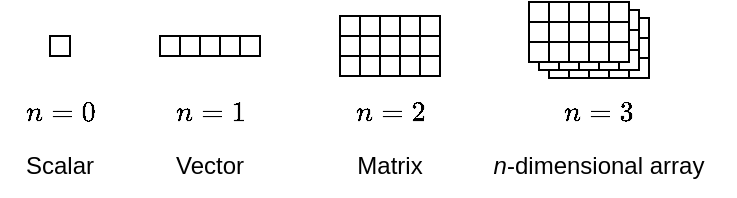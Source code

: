 <mxfile version="24.6.2" type="device">
  <diagram name="Pagina-1" id="NiRCgl6aHLVnSuP_36Sa">
    <mxGraphModel dx="882" dy="318" grid="1" gridSize="10" guides="1" tooltips="1" connect="1" arrows="1" fold="1" page="1" pageScale="1" pageWidth="1500" pageHeight="500" math="1" shadow="0">
      <root>
        <mxCell id="0" />
        <mxCell id="1" parent="0" />
        <mxCell id="Ki2pcYBNpiPrhxwIYY97-58" value="" style="whiteSpace=wrap;html=1;aspect=fixed;" vertex="1" parent="1">
          <mxGeometry x="619.5" y="131" width="10" height="10" as="geometry" />
        </mxCell>
        <mxCell id="Ki2pcYBNpiPrhxwIYY97-59" value="" style="whiteSpace=wrap;html=1;aspect=fixed;" vertex="1" parent="1">
          <mxGeometry x="629.5" y="131" width="10" height="10" as="geometry" />
        </mxCell>
        <mxCell id="Ki2pcYBNpiPrhxwIYY97-60" value="" style="whiteSpace=wrap;html=1;aspect=fixed;" vertex="1" parent="1">
          <mxGeometry x="639.5" y="131" width="10" height="10" as="geometry" />
        </mxCell>
        <mxCell id="Ki2pcYBNpiPrhxwIYY97-61" value="" style="whiteSpace=wrap;html=1;aspect=fixed;" vertex="1" parent="1">
          <mxGeometry x="649.5" y="131" width="10" height="10" as="geometry" />
        </mxCell>
        <mxCell id="Ki2pcYBNpiPrhxwIYY97-62" value="" style="whiteSpace=wrap;html=1;aspect=fixed;" vertex="1" parent="1">
          <mxGeometry x="659.5" y="131" width="10" height="10" as="geometry" />
        </mxCell>
        <mxCell id="Ki2pcYBNpiPrhxwIYY97-63" value="" style="whiteSpace=wrap;html=1;aspect=fixed;" vertex="1" parent="1">
          <mxGeometry x="619.5" y="141" width="10" height="10" as="geometry" />
        </mxCell>
        <mxCell id="Ki2pcYBNpiPrhxwIYY97-64" value="" style="whiteSpace=wrap;html=1;aspect=fixed;" vertex="1" parent="1">
          <mxGeometry x="629.5" y="141" width="10" height="10" as="geometry" />
        </mxCell>
        <mxCell id="Ki2pcYBNpiPrhxwIYY97-65" value="" style="whiteSpace=wrap;html=1;aspect=fixed;" vertex="1" parent="1">
          <mxGeometry x="639.5" y="141" width="10" height="10" as="geometry" />
        </mxCell>
        <mxCell id="Ki2pcYBNpiPrhxwIYY97-66" value="" style="whiteSpace=wrap;html=1;aspect=fixed;" vertex="1" parent="1">
          <mxGeometry x="649.5" y="141" width="10" height="10" as="geometry" />
        </mxCell>
        <mxCell id="Ki2pcYBNpiPrhxwIYY97-67" value="" style="whiteSpace=wrap;html=1;aspect=fixed;" vertex="1" parent="1">
          <mxGeometry x="659.5" y="141" width="10" height="10" as="geometry" />
        </mxCell>
        <mxCell id="Ki2pcYBNpiPrhxwIYY97-68" value="" style="whiteSpace=wrap;html=1;aspect=fixed;" vertex="1" parent="1">
          <mxGeometry x="619.5" y="151" width="10" height="10" as="geometry" />
        </mxCell>
        <mxCell id="Ki2pcYBNpiPrhxwIYY97-69" value="" style="whiteSpace=wrap;html=1;aspect=fixed;" vertex="1" parent="1">
          <mxGeometry x="629.5" y="151" width="10" height="10" as="geometry" />
        </mxCell>
        <mxCell id="Ki2pcYBNpiPrhxwIYY97-70" value="" style="whiteSpace=wrap;html=1;aspect=fixed;" vertex="1" parent="1">
          <mxGeometry x="639.5" y="151" width="10" height="10" as="geometry" />
        </mxCell>
        <mxCell id="Ki2pcYBNpiPrhxwIYY97-71" value="" style="whiteSpace=wrap;html=1;aspect=fixed;" vertex="1" parent="1">
          <mxGeometry x="649.5" y="151" width="10" height="10" as="geometry" />
        </mxCell>
        <mxCell id="Ki2pcYBNpiPrhxwIYY97-72" value="" style="whiteSpace=wrap;html=1;aspect=fixed;" vertex="1" parent="1">
          <mxGeometry x="659.5" y="151" width="10" height="10" as="geometry" />
        </mxCell>
        <mxCell id="Ki2pcYBNpiPrhxwIYY97-43" value="" style="whiteSpace=wrap;html=1;aspect=fixed;" vertex="1" parent="1">
          <mxGeometry x="614.5" y="127" width="10" height="10" as="geometry" />
        </mxCell>
        <mxCell id="Ki2pcYBNpiPrhxwIYY97-44" value="" style="whiteSpace=wrap;html=1;aspect=fixed;" vertex="1" parent="1">
          <mxGeometry x="624.5" y="127" width="10" height="10" as="geometry" />
        </mxCell>
        <mxCell id="Ki2pcYBNpiPrhxwIYY97-45" value="" style="whiteSpace=wrap;html=1;aspect=fixed;" vertex="1" parent="1">
          <mxGeometry x="634.5" y="127" width="10" height="10" as="geometry" />
        </mxCell>
        <mxCell id="Ki2pcYBNpiPrhxwIYY97-46" value="" style="whiteSpace=wrap;html=1;aspect=fixed;" vertex="1" parent="1">
          <mxGeometry x="644.5" y="127" width="10" height="10" as="geometry" />
        </mxCell>
        <mxCell id="Ki2pcYBNpiPrhxwIYY97-47" value="" style="whiteSpace=wrap;html=1;aspect=fixed;" vertex="1" parent="1">
          <mxGeometry x="654.5" y="127" width="10" height="10" as="geometry" />
        </mxCell>
        <mxCell id="Ki2pcYBNpiPrhxwIYY97-48" value="" style="whiteSpace=wrap;html=1;aspect=fixed;" vertex="1" parent="1">
          <mxGeometry x="614.5" y="137" width="10" height="10" as="geometry" />
        </mxCell>
        <mxCell id="Ki2pcYBNpiPrhxwIYY97-49" value="" style="whiteSpace=wrap;html=1;aspect=fixed;" vertex="1" parent="1">
          <mxGeometry x="624.5" y="137" width="10" height="10" as="geometry" />
        </mxCell>
        <mxCell id="Ki2pcYBNpiPrhxwIYY97-50" value="" style="whiteSpace=wrap;html=1;aspect=fixed;" vertex="1" parent="1">
          <mxGeometry x="634.5" y="137" width="10" height="10" as="geometry" />
        </mxCell>
        <mxCell id="Ki2pcYBNpiPrhxwIYY97-51" value="" style="whiteSpace=wrap;html=1;aspect=fixed;" vertex="1" parent="1">
          <mxGeometry x="644.5" y="137" width="10" height="10" as="geometry" />
        </mxCell>
        <mxCell id="Ki2pcYBNpiPrhxwIYY97-52" value="" style="whiteSpace=wrap;html=1;aspect=fixed;" vertex="1" parent="1">
          <mxGeometry x="654.5" y="137" width="10" height="10" as="geometry" />
        </mxCell>
        <mxCell id="Ki2pcYBNpiPrhxwIYY97-53" value="" style="whiteSpace=wrap;html=1;aspect=fixed;" vertex="1" parent="1">
          <mxGeometry x="614.5" y="147" width="10" height="10" as="geometry" />
        </mxCell>
        <mxCell id="Ki2pcYBNpiPrhxwIYY97-54" value="" style="whiteSpace=wrap;html=1;aspect=fixed;" vertex="1" parent="1">
          <mxGeometry x="624.5" y="147" width="10" height="10" as="geometry" />
        </mxCell>
        <mxCell id="Ki2pcYBNpiPrhxwIYY97-55" value="" style="whiteSpace=wrap;html=1;aspect=fixed;" vertex="1" parent="1">
          <mxGeometry x="634.5" y="147" width="10" height="10" as="geometry" />
        </mxCell>
        <mxCell id="Ki2pcYBNpiPrhxwIYY97-56" value="" style="whiteSpace=wrap;html=1;aspect=fixed;" vertex="1" parent="1">
          <mxGeometry x="644.5" y="147" width="10" height="10" as="geometry" />
        </mxCell>
        <mxCell id="Ki2pcYBNpiPrhxwIYY97-57" value="" style="whiteSpace=wrap;html=1;aspect=fixed;" vertex="1" parent="1">
          <mxGeometry x="654.5" y="147" width="10" height="10" as="geometry" />
        </mxCell>
        <mxCell id="Ki2pcYBNpiPrhxwIYY97-2" value="" style="whiteSpace=wrap;html=1;aspect=fixed;" vertex="1" parent="1">
          <mxGeometry x="370" y="140" width="10" height="10" as="geometry" />
        </mxCell>
        <mxCell id="Ki2pcYBNpiPrhxwIYY97-5" value="&lt;div&gt;$$n=0$$&lt;/div&gt;Scalar" style="text;html=1;align=center;verticalAlign=middle;whiteSpace=wrap;rounded=0;" vertex="1" parent="1">
          <mxGeometry x="345" y="170" width="60" height="30" as="geometry" />
        </mxCell>
        <mxCell id="Ki2pcYBNpiPrhxwIYY97-6" value="" style="whiteSpace=wrap;html=1;aspect=fixed;" vertex="1" parent="1">
          <mxGeometry x="425" y="140" width="10" height="10" as="geometry" />
        </mxCell>
        <mxCell id="Ki2pcYBNpiPrhxwIYY97-7" value="" style="whiteSpace=wrap;html=1;aspect=fixed;" vertex="1" parent="1">
          <mxGeometry x="435" y="140" width="10" height="10" as="geometry" />
        </mxCell>
        <mxCell id="Ki2pcYBNpiPrhxwIYY97-8" value="" style="whiteSpace=wrap;html=1;aspect=fixed;" vertex="1" parent="1">
          <mxGeometry x="445" y="140" width="10" height="10" as="geometry" />
        </mxCell>
        <mxCell id="Ki2pcYBNpiPrhxwIYY97-9" value="" style="whiteSpace=wrap;html=1;aspect=fixed;" vertex="1" parent="1">
          <mxGeometry x="455" y="140" width="10" height="10" as="geometry" />
        </mxCell>
        <mxCell id="Ki2pcYBNpiPrhxwIYY97-10" value="" style="whiteSpace=wrap;html=1;aspect=fixed;" vertex="1" parent="1">
          <mxGeometry x="465" y="140" width="10" height="10" as="geometry" />
        </mxCell>
        <mxCell id="Ki2pcYBNpiPrhxwIYY97-11" value="&lt;div&gt;$$n=1$$&lt;/div&gt;Vector" style="text;html=1;align=center;verticalAlign=middle;whiteSpace=wrap;rounded=0;" vertex="1" parent="1">
          <mxGeometry x="420" y="170" width="60" height="30" as="geometry" />
        </mxCell>
        <mxCell id="Ki2pcYBNpiPrhxwIYY97-12" value="" style="whiteSpace=wrap;html=1;aspect=fixed;" vertex="1" parent="1">
          <mxGeometry x="515" y="130" width="10" height="10" as="geometry" />
        </mxCell>
        <mxCell id="Ki2pcYBNpiPrhxwIYY97-13" value="" style="whiteSpace=wrap;html=1;aspect=fixed;" vertex="1" parent="1">
          <mxGeometry x="525" y="130" width="10" height="10" as="geometry" />
        </mxCell>
        <mxCell id="Ki2pcYBNpiPrhxwIYY97-14" value="" style="whiteSpace=wrap;html=1;aspect=fixed;" vertex="1" parent="1">
          <mxGeometry x="535" y="130" width="10" height="10" as="geometry" />
        </mxCell>
        <mxCell id="Ki2pcYBNpiPrhxwIYY97-15" value="" style="whiteSpace=wrap;html=1;aspect=fixed;" vertex="1" parent="1">
          <mxGeometry x="545" y="130" width="10" height="10" as="geometry" />
        </mxCell>
        <mxCell id="Ki2pcYBNpiPrhxwIYY97-16" value="" style="whiteSpace=wrap;html=1;aspect=fixed;" vertex="1" parent="1">
          <mxGeometry x="555" y="130" width="10" height="10" as="geometry" />
        </mxCell>
        <mxCell id="Ki2pcYBNpiPrhxwIYY97-17" value="" style="whiteSpace=wrap;html=1;aspect=fixed;" vertex="1" parent="1">
          <mxGeometry x="515" y="140" width="10" height="10" as="geometry" />
        </mxCell>
        <mxCell id="Ki2pcYBNpiPrhxwIYY97-18" value="" style="whiteSpace=wrap;html=1;aspect=fixed;" vertex="1" parent="1">
          <mxGeometry x="525" y="140" width="10" height="10" as="geometry" />
        </mxCell>
        <mxCell id="Ki2pcYBNpiPrhxwIYY97-19" value="" style="whiteSpace=wrap;html=1;aspect=fixed;" vertex="1" parent="1">
          <mxGeometry x="535" y="140" width="10" height="10" as="geometry" />
        </mxCell>
        <mxCell id="Ki2pcYBNpiPrhxwIYY97-20" value="" style="whiteSpace=wrap;html=1;aspect=fixed;" vertex="1" parent="1">
          <mxGeometry x="545" y="140" width="10" height="10" as="geometry" />
        </mxCell>
        <mxCell id="Ki2pcYBNpiPrhxwIYY97-21" value="" style="whiteSpace=wrap;html=1;aspect=fixed;" vertex="1" parent="1">
          <mxGeometry x="555" y="140" width="10" height="10" as="geometry" />
        </mxCell>
        <mxCell id="Ki2pcYBNpiPrhxwIYY97-22" value="" style="whiteSpace=wrap;html=1;aspect=fixed;" vertex="1" parent="1">
          <mxGeometry x="515" y="150" width="10" height="10" as="geometry" />
        </mxCell>
        <mxCell id="Ki2pcYBNpiPrhxwIYY97-23" value="" style="whiteSpace=wrap;html=1;aspect=fixed;" vertex="1" parent="1">
          <mxGeometry x="525" y="150" width="10" height="10" as="geometry" />
        </mxCell>
        <mxCell id="Ki2pcYBNpiPrhxwIYY97-24" value="" style="whiteSpace=wrap;html=1;aspect=fixed;" vertex="1" parent="1">
          <mxGeometry x="535" y="150" width="10" height="10" as="geometry" />
        </mxCell>
        <mxCell id="Ki2pcYBNpiPrhxwIYY97-25" value="" style="whiteSpace=wrap;html=1;aspect=fixed;" vertex="1" parent="1">
          <mxGeometry x="545" y="150" width="10" height="10" as="geometry" />
        </mxCell>
        <mxCell id="Ki2pcYBNpiPrhxwIYY97-26" value="" style="whiteSpace=wrap;html=1;aspect=fixed;" vertex="1" parent="1">
          <mxGeometry x="555" y="150" width="10" height="10" as="geometry" />
        </mxCell>
        <mxCell id="Ki2pcYBNpiPrhxwIYY97-27" value="&lt;div&gt;$$n=2$$&lt;/div&gt;Matrix" style="text;html=1;align=center;verticalAlign=middle;whiteSpace=wrap;rounded=0;" vertex="1" parent="1">
          <mxGeometry x="510" y="170" width="60" height="30" as="geometry" />
        </mxCell>
        <mxCell id="Ki2pcYBNpiPrhxwIYY97-28" value="" style="whiteSpace=wrap;html=1;aspect=fixed;" vertex="1" parent="1">
          <mxGeometry x="609.5" y="123" width="10" height="10" as="geometry" />
        </mxCell>
        <mxCell id="Ki2pcYBNpiPrhxwIYY97-29" value="" style="whiteSpace=wrap;html=1;aspect=fixed;" vertex="1" parent="1">
          <mxGeometry x="619.5" y="123" width="10" height="10" as="geometry" />
        </mxCell>
        <mxCell id="Ki2pcYBNpiPrhxwIYY97-30" value="" style="whiteSpace=wrap;html=1;aspect=fixed;" vertex="1" parent="1">
          <mxGeometry x="629.5" y="123" width="10" height="10" as="geometry" />
        </mxCell>
        <mxCell id="Ki2pcYBNpiPrhxwIYY97-31" value="" style="whiteSpace=wrap;html=1;aspect=fixed;" vertex="1" parent="1">
          <mxGeometry x="639.5" y="123" width="10" height="10" as="geometry" />
        </mxCell>
        <mxCell id="Ki2pcYBNpiPrhxwIYY97-32" value="" style="whiteSpace=wrap;html=1;aspect=fixed;" vertex="1" parent="1">
          <mxGeometry x="649.5" y="123" width="10" height="10" as="geometry" />
        </mxCell>
        <mxCell id="Ki2pcYBNpiPrhxwIYY97-33" value="" style="whiteSpace=wrap;html=1;aspect=fixed;" vertex="1" parent="1">
          <mxGeometry x="609.5" y="133" width="10" height="10" as="geometry" />
        </mxCell>
        <mxCell id="Ki2pcYBNpiPrhxwIYY97-34" value="" style="whiteSpace=wrap;html=1;aspect=fixed;" vertex="1" parent="1">
          <mxGeometry x="619.5" y="133" width="10" height="10" as="geometry" />
        </mxCell>
        <mxCell id="Ki2pcYBNpiPrhxwIYY97-35" value="" style="whiteSpace=wrap;html=1;aspect=fixed;" vertex="1" parent="1">
          <mxGeometry x="629.5" y="133" width="10" height="10" as="geometry" />
        </mxCell>
        <mxCell id="Ki2pcYBNpiPrhxwIYY97-36" value="" style="whiteSpace=wrap;html=1;aspect=fixed;" vertex="1" parent="1">
          <mxGeometry x="639.5" y="133" width="10" height="10" as="geometry" />
        </mxCell>
        <mxCell id="Ki2pcYBNpiPrhxwIYY97-37" value="" style="whiteSpace=wrap;html=1;aspect=fixed;" vertex="1" parent="1">
          <mxGeometry x="649.5" y="133" width="10" height="10" as="geometry" />
        </mxCell>
        <mxCell id="Ki2pcYBNpiPrhxwIYY97-38" value="" style="whiteSpace=wrap;html=1;aspect=fixed;" vertex="1" parent="1">
          <mxGeometry x="609.5" y="143" width="10" height="10" as="geometry" />
        </mxCell>
        <mxCell id="Ki2pcYBNpiPrhxwIYY97-39" value="" style="whiteSpace=wrap;html=1;aspect=fixed;" vertex="1" parent="1">
          <mxGeometry x="619.5" y="143" width="10" height="10" as="geometry" />
        </mxCell>
        <mxCell id="Ki2pcYBNpiPrhxwIYY97-40" value="" style="whiteSpace=wrap;html=1;aspect=fixed;" vertex="1" parent="1">
          <mxGeometry x="629.5" y="143" width="10" height="10" as="geometry" />
        </mxCell>
        <mxCell id="Ki2pcYBNpiPrhxwIYY97-41" value="" style="whiteSpace=wrap;html=1;aspect=fixed;" vertex="1" parent="1">
          <mxGeometry x="639.5" y="143" width="10" height="10" as="geometry" />
        </mxCell>
        <mxCell id="Ki2pcYBNpiPrhxwIYY97-42" value="" style="whiteSpace=wrap;html=1;aspect=fixed;" vertex="1" parent="1">
          <mxGeometry x="649.5" y="143" width="10" height="10" as="geometry" />
        </mxCell>
        <mxCell id="Ki2pcYBNpiPrhxwIYY97-73" value="&lt;div&gt;$$n=3$$&lt;/div&gt;&lt;i&gt;n&lt;/i&gt;-dimensional array" style="text;html=1;align=center;verticalAlign=middle;whiteSpace=wrap;rounded=0;" vertex="1" parent="1">
          <mxGeometry x="582" y="170" width="125" height="30" as="geometry" />
        </mxCell>
        <mxCell id="Ki2pcYBNpiPrhxwIYY97-76" value="" style="rounded=0;whiteSpace=wrap;html=1;fillColor=none;strokeColor=none;" vertex="1" parent="1">
          <mxGeometry x="347.5" y="170" width="365" height="50" as="geometry" />
        </mxCell>
      </root>
    </mxGraphModel>
  </diagram>
</mxfile>
